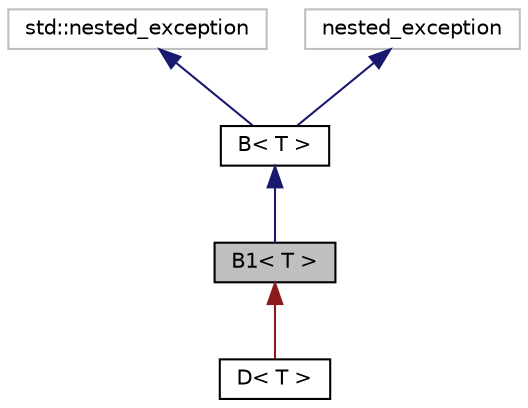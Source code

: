 digraph "B1&lt; T &gt;"
{
  edge [fontname="Helvetica",fontsize="10",labelfontname="Helvetica",labelfontsize="10"];
  node [fontname="Helvetica",fontsize="10",shape=record];
  Node0 [label="B1\< T \>",height=0.2,width=0.4,color="black", fillcolor="grey75", style="filled", fontcolor="black"];
  Node1 -> Node0 [dir="back",color="midnightblue",fontsize="10",style="solid"];
  Node1 [label="B\< T \>",height=0.2,width=0.4,color="black", fillcolor="white", style="filled",URL="$struct_b.html"];
  Node2 -> Node1 [dir="back",color="midnightblue",fontsize="10",style="solid"];
  Node2 [label="std::nested_exception",height=0.2,width=0.4,color="grey75", fillcolor="white", style="filled"];
  Node3 -> Node1 [dir="back",color="midnightblue",fontsize="10",style="solid"];
  Node3 [label="nested_exception",height=0.2,width=0.4,color="grey75", fillcolor="white", style="filled"];
  Node0 -> Node4 [dir="back",color="firebrick4",fontsize="10",style="solid"];
  Node4 [label="D\< T \>",height=0.2,width=0.4,color="black", fillcolor="white", style="filled",URL="$struct_d.html"];
}
